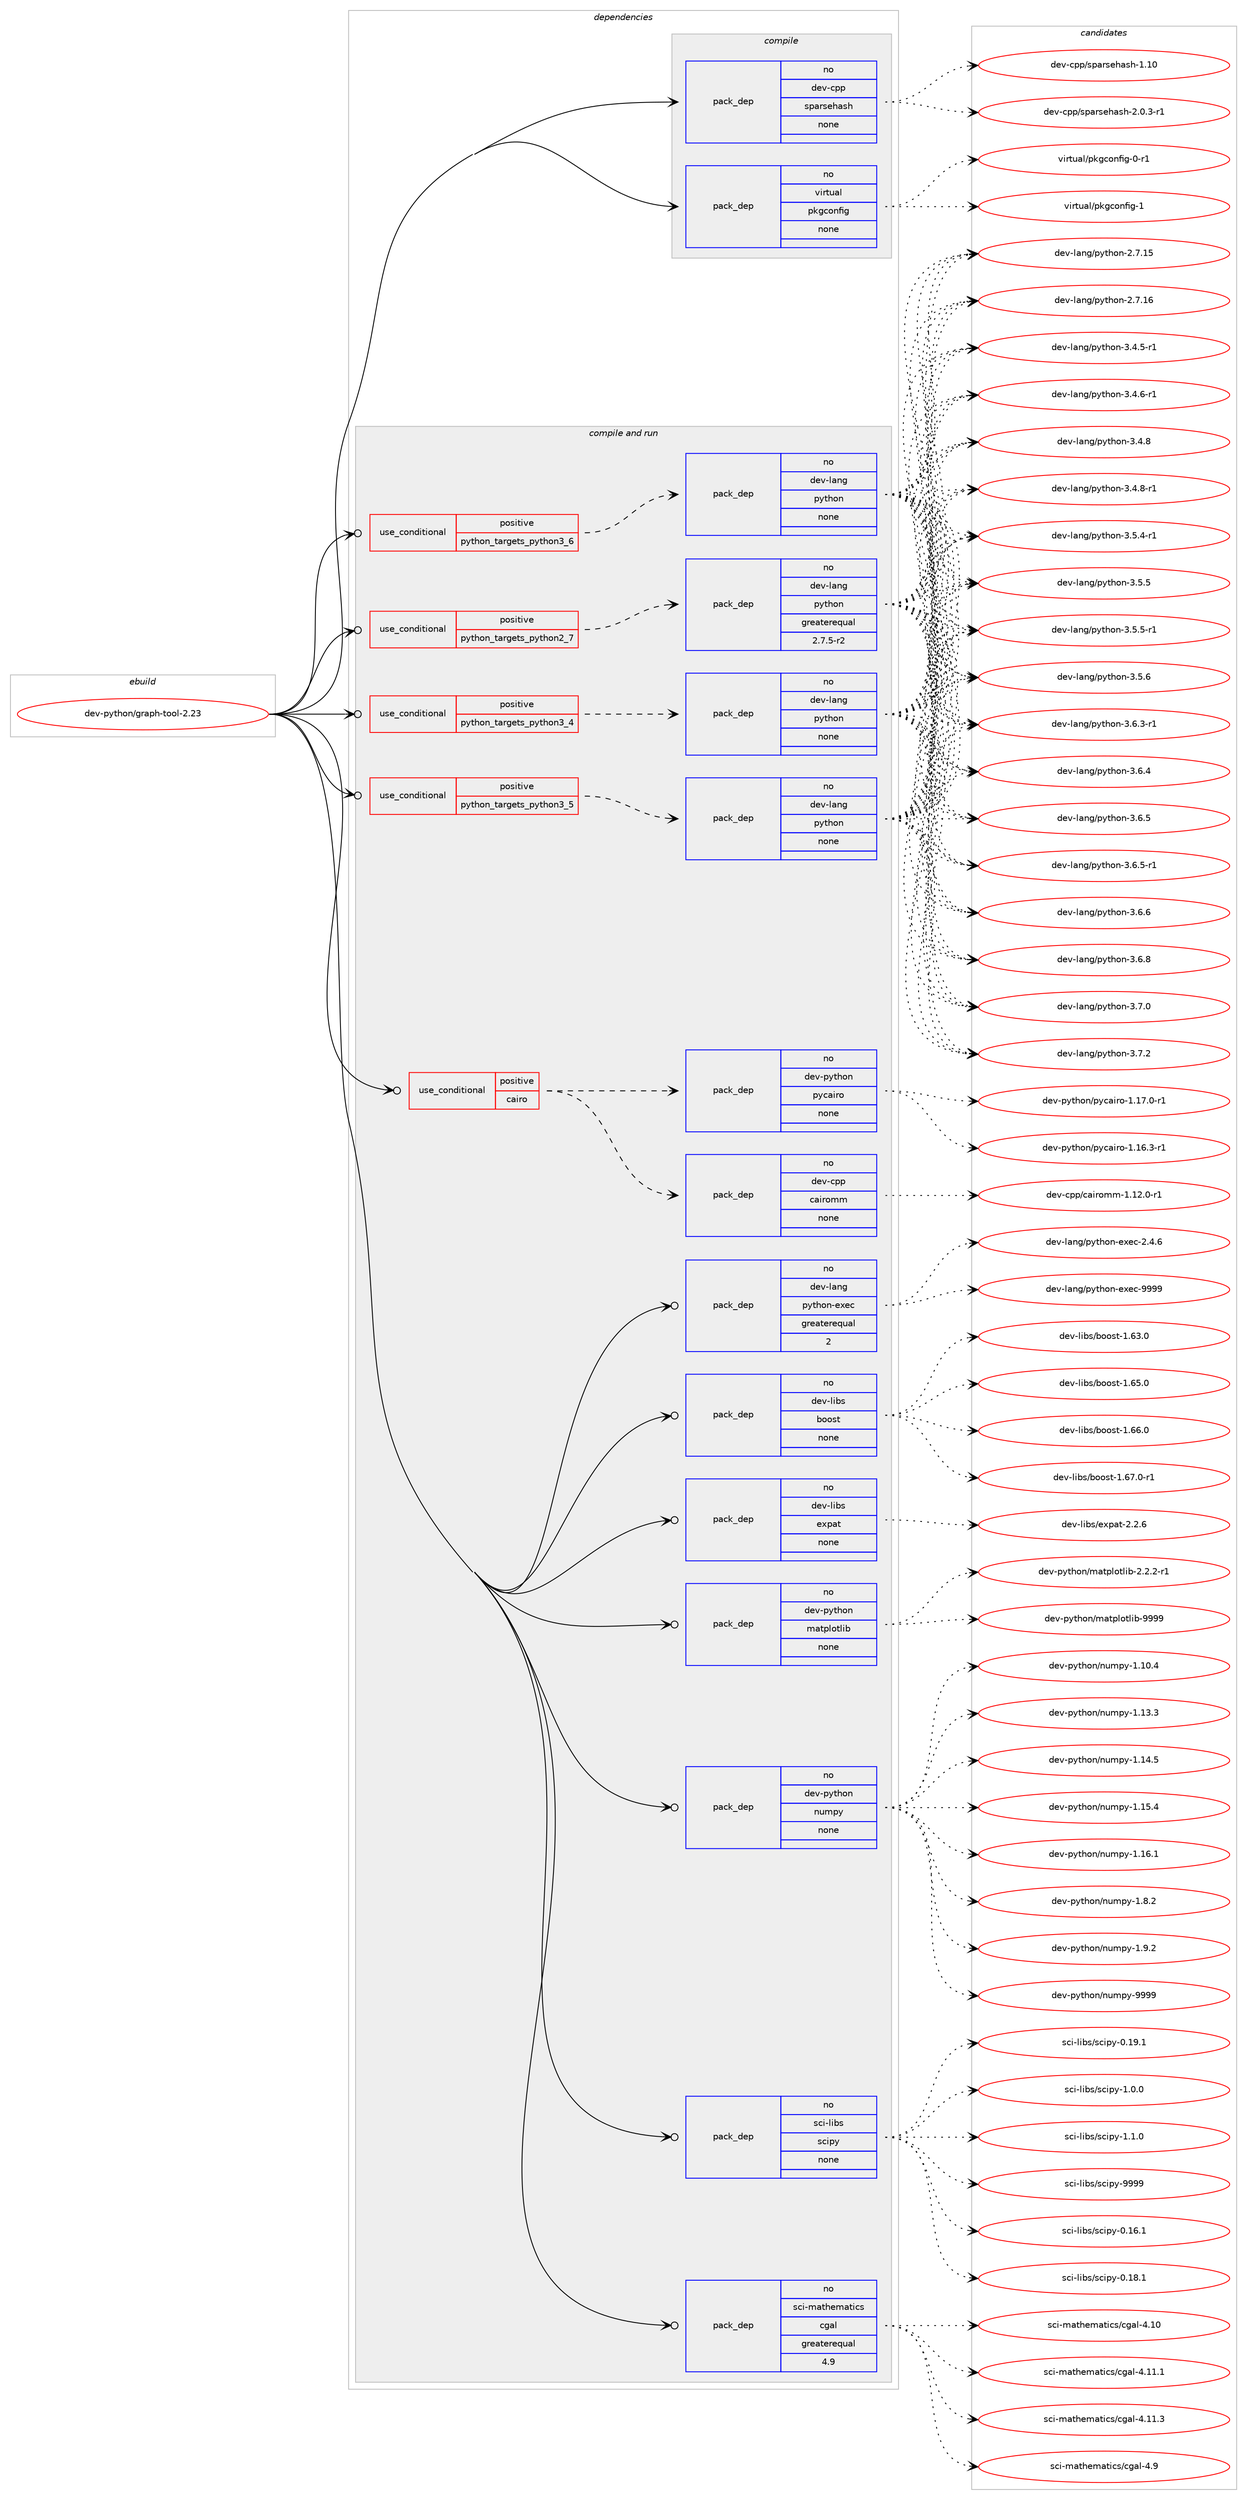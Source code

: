 digraph prolog {

# *************
# Graph options
# *************

newrank=true;
concentrate=true;
compound=true;
graph [rankdir=LR,fontname=Helvetica,fontsize=10,ranksep=1.5];#, ranksep=2.5, nodesep=0.2];
edge  [arrowhead=vee];
node  [fontname=Helvetica,fontsize=10];

# **********
# The ebuild
# **********

subgraph cluster_leftcol {
color=gray;
rank=same;
label=<<i>ebuild</i>>;
id [label="dev-python/graph-tool-2.23", color=red, width=4, href="../dev-python/graph-tool-2.23.svg"];
}

# ****************
# The dependencies
# ****************

subgraph cluster_midcol {
color=gray;
label=<<i>dependencies</i>>;
subgraph cluster_compile {
fillcolor="#eeeeee";
style=filled;
label=<<i>compile</i>>;
subgraph pack1013476 {
dependency1411865 [label=<<TABLE BORDER="0" CELLBORDER="1" CELLSPACING="0" CELLPADDING="4" WIDTH="220"><TR><TD ROWSPAN="6" CELLPADDING="30">pack_dep</TD></TR><TR><TD WIDTH="110">no</TD></TR><TR><TD>dev-cpp</TD></TR><TR><TD>sparsehash</TD></TR><TR><TD>none</TD></TR><TR><TD></TD></TR></TABLE>>, shape=none, color=blue];
}
id:e -> dependency1411865:w [weight=20,style="solid",arrowhead="vee"];
subgraph pack1013477 {
dependency1411866 [label=<<TABLE BORDER="0" CELLBORDER="1" CELLSPACING="0" CELLPADDING="4" WIDTH="220"><TR><TD ROWSPAN="6" CELLPADDING="30">pack_dep</TD></TR><TR><TD WIDTH="110">no</TD></TR><TR><TD>virtual</TD></TR><TR><TD>pkgconfig</TD></TR><TR><TD>none</TD></TR><TR><TD></TD></TR></TABLE>>, shape=none, color=blue];
}
id:e -> dependency1411866:w [weight=20,style="solid",arrowhead="vee"];
}
subgraph cluster_compileandrun {
fillcolor="#eeeeee";
style=filled;
label=<<i>compile and run</i>>;
subgraph cond375123 {
dependency1411867 [label=<<TABLE BORDER="0" CELLBORDER="1" CELLSPACING="0" CELLPADDING="4"><TR><TD ROWSPAN="3" CELLPADDING="10">use_conditional</TD></TR><TR><TD>positive</TD></TR><TR><TD>cairo</TD></TR></TABLE>>, shape=none, color=red];
subgraph pack1013478 {
dependency1411868 [label=<<TABLE BORDER="0" CELLBORDER="1" CELLSPACING="0" CELLPADDING="4" WIDTH="220"><TR><TD ROWSPAN="6" CELLPADDING="30">pack_dep</TD></TR><TR><TD WIDTH="110">no</TD></TR><TR><TD>dev-cpp</TD></TR><TR><TD>cairomm</TD></TR><TR><TD>none</TD></TR><TR><TD></TD></TR></TABLE>>, shape=none, color=blue];
}
dependency1411867:e -> dependency1411868:w [weight=20,style="dashed",arrowhead="vee"];
subgraph pack1013479 {
dependency1411869 [label=<<TABLE BORDER="0" CELLBORDER="1" CELLSPACING="0" CELLPADDING="4" WIDTH="220"><TR><TD ROWSPAN="6" CELLPADDING="30">pack_dep</TD></TR><TR><TD WIDTH="110">no</TD></TR><TR><TD>dev-python</TD></TR><TR><TD>pycairo</TD></TR><TR><TD>none</TD></TR><TR><TD></TD></TR></TABLE>>, shape=none, color=blue];
}
dependency1411867:e -> dependency1411869:w [weight=20,style="dashed",arrowhead="vee"];
}
id:e -> dependency1411867:w [weight=20,style="solid",arrowhead="odotvee"];
subgraph cond375124 {
dependency1411870 [label=<<TABLE BORDER="0" CELLBORDER="1" CELLSPACING="0" CELLPADDING="4"><TR><TD ROWSPAN="3" CELLPADDING="10">use_conditional</TD></TR><TR><TD>positive</TD></TR><TR><TD>python_targets_python2_7</TD></TR></TABLE>>, shape=none, color=red];
subgraph pack1013480 {
dependency1411871 [label=<<TABLE BORDER="0" CELLBORDER="1" CELLSPACING="0" CELLPADDING="4" WIDTH="220"><TR><TD ROWSPAN="6" CELLPADDING="30">pack_dep</TD></TR><TR><TD WIDTH="110">no</TD></TR><TR><TD>dev-lang</TD></TR><TR><TD>python</TD></TR><TR><TD>greaterequal</TD></TR><TR><TD>2.7.5-r2</TD></TR></TABLE>>, shape=none, color=blue];
}
dependency1411870:e -> dependency1411871:w [weight=20,style="dashed",arrowhead="vee"];
}
id:e -> dependency1411870:w [weight=20,style="solid",arrowhead="odotvee"];
subgraph cond375125 {
dependency1411872 [label=<<TABLE BORDER="0" CELLBORDER="1" CELLSPACING="0" CELLPADDING="4"><TR><TD ROWSPAN="3" CELLPADDING="10">use_conditional</TD></TR><TR><TD>positive</TD></TR><TR><TD>python_targets_python3_4</TD></TR></TABLE>>, shape=none, color=red];
subgraph pack1013481 {
dependency1411873 [label=<<TABLE BORDER="0" CELLBORDER="1" CELLSPACING="0" CELLPADDING="4" WIDTH="220"><TR><TD ROWSPAN="6" CELLPADDING="30">pack_dep</TD></TR><TR><TD WIDTH="110">no</TD></TR><TR><TD>dev-lang</TD></TR><TR><TD>python</TD></TR><TR><TD>none</TD></TR><TR><TD></TD></TR></TABLE>>, shape=none, color=blue];
}
dependency1411872:e -> dependency1411873:w [weight=20,style="dashed",arrowhead="vee"];
}
id:e -> dependency1411872:w [weight=20,style="solid",arrowhead="odotvee"];
subgraph cond375126 {
dependency1411874 [label=<<TABLE BORDER="0" CELLBORDER="1" CELLSPACING="0" CELLPADDING="4"><TR><TD ROWSPAN="3" CELLPADDING="10">use_conditional</TD></TR><TR><TD>positive</TD></TR><TR><TD>python_targets_python3_5</TD></TR></TABLE>>, shape=none, color=red];
subgraph pack1013482 {
dependency1411875 [label=<<TABLE BORDER="0" CELLBORDER="1" CELLSPACING="0" CELLPADDING="4" WIDTH="220"><TR><TD ROWSPAN="6" CELLPADDING="30">pack_dep</TD></TR><TR><TD WIDTH="110">no</TD></TR><TR><TD>dev-lang</TD></TR><TR><TD>python</TD></TR><TR><TD>none</TD></TR><TR><TD></TD></TR></TABLE>>, shape=none, color=blue];
}
dependency1411874:e -> dependency1411875:w [weight=20,style="dashed",arrowhead="vee"];
}
id:e -> dependency1411874:w [weight=20,style="solid",arrowhead="odotvee"];
subgraph cond375127 {
dependency1411876 [label=<<TABLE BORDER="0" CELLBORDER="1" CELLSPACING="0" CELLPADDING="4"><TR><TD ROWSPAN="3" CELLPADDING="10">use_conditional</TD></TR><TR><TD>positive</TD></TR><TR><TD>python_targets_python3_6</TD></TR></TABLE>>, shape=none, color=red];
subgraph pack1013483 {
dependency1411877 [label=<<TABLE BORDER="0" CELLBORDER="1" CELLSPACING="0" CELLPADDING="4" WIDTH="220"><TR><TD ROWSPAN="6" CELLPADDING="30">pack_dep</TD></TR><TR><TD WIDTH="110">no</TD></TR><TR><TD>dev-lang</TD></TR><TR><TD>python</TD></TR><TR><TD>none</TD></TR><TR><TD></TD></TR></TABLE>>, shape=none, color=blue];
}
dependency1411876:e -> dependency1411877:w [weight=20,style="dashed",arrowhead="vee"];
}
id:e -> dependency1411876:w [weight=20,style="solid",arrowhead="odotvee"];
subgraph pack1013484 {
dependency1411878 [label=<<TABLE BORDER="0" CELLBORDER="1" CELLSPACING="0" CELLPADDING="4" WIDTH="220"><TR><TD ROWSPAN="6" CELLPADDING="30">pack_dep</TD></TR><TR><TD WIDTH="110">no</TD></TR><TR><TD>dev-lang</TD></TR><TR><TD>python-exec</TD></TR><TR><TD>greaterequal</TD></TR><TR><TD>2</TD></TR></TABLE>>, shape=none, color=blue];
}
id:e -> dependency1411878:w [weight=20,style="solid",arrowhead="odotvee"];
subgraph pack1013485 {
dependency1411879 [label=<<TABLE BORDER="0" CELLBORDER="1" CELLSPACING="0" CELLPADDING="4" WIDTH="220"><TR><TD ROWSPAN="6" CELLPADDING="30">pack_dep</TD></TR><TR><TD WIDTH="110">no</TD></TR><TR><TD>dev-libs</TD></TR><TR><TD>boost</TD></TR><TR><TD>none</TD></TR><TR><TD></TD></TR></TABLE>>, shape=none, color=blue];
}
id:e -> dependency1411879:w [weight=20,style="solid",arrowhead="odotvee"];
subgraph pack1013486 {
dependency1411880 [label=<<TABLE BORDER="0" CELLBORDER="1" CELLSPACING="0" CELLPADDING="4" WIDTH="220"><TR><TD ROWSPAN="6" CELLPADDING="30">pack_dep</TD></TR><TR><TD WIDTH="110">no</TD></TR><TR><TD>dev-libs</TD></TR><TR><TD>expat</TD></TR><TR><TD>none</TD></TR><TR><TD></TD></TR></TABLE>>, shape=none, color=blue];
}
id:e -> dependency1411880:w [weight=20,style="solid",arrowhead="odotvee"];
subgraph pack1013487 {
dependency1411881 [label=<<TABLE BORDER="0" CELLBORDER="1" CELLSPACING="0" CELLPADDING="4" WIDTH="220"><TR><TD ROWSPAN="6" CELLPADDING="30">pack_dep</TD></TR><TR><TD WIDTH="110">no</TD></TR><TR><TD>dev-python</TD></TR><TR><TD>matplotlib</TD></TR><TR><TD>none</TD></TR><TR><TD></TD></TR></TABLE>>, shape=none, color=blue];
}
id:e -> dependency1411881:w [weight=20,style="solid",arrowhead="odotvee"];
subgraph pack1013488 {
dependency1411882 [label=<<TABLE BORDER="0" CELLBORDER="1" CELLSPACING="0" CELLPADDING="4" WIDTH="220"><TR><TD ROWSPAN="6" CELLPADDING="30">pack_dep</TD></TR><TR><TD WIDTH="110">no</TD></TR><TR><TD>dev-python</TD></TR><TR><TD>numpy</TD></TR><TR><TD>none</TD></TR><TR><TD></TD></TR></TABLE>>, shape=none, color=blue];
}
id:e -> dependency1411882:w [weight=20,style="solid",arrowhead="odotvee"];
subgraph pack1013489 {
dependency1411883 [label=<<TABLE BORDER="0" CELLBORDER="1" CELLSPACING="0" CELLPADDING="4" WIDTH="220"><TR><TD ROWSPAN="6" CELLPADDING="30">pack_dep</TD></TR><TR><TD WIDTH="110">no</TD></TR><TR><TD>sci-libs</TD></TR><TR><TD>scipy</TD></TR><TR><TD>none</TD></TR><TR><TD></TD></TR></TABLE>>, shape=none, color=blue];
}
id:e -> dependency1411883:w [weight=20,style="solid",arrowhead="odotvee"];
subgraph pack1013490 {
dependency1411884 [label=<<TABLE BORDER="0" CELLBORDER="1" CELLSPACING="0" CELLPADDING="4" WIDTH="220"><TR><TD ROWSPAN="6" CELLPADDING="30">pack_dep</TD></TR><TR><TD WIDTH="110">no</TD></TR><TR><TD>sci-mathematics</TD></TR><TR><TD>cgal</TD></TR><TR><TD>greaterequal</TD></TR><TR><TD>4.9</TD></TR></TABLE>>, shape=none, color=blue];
}
id:e -> dependency1411884:w [weight=20,style="solid",arrowhead="odotvee"];
}
subgraph cluster_run {
fillcolor="#eeeeee";
style=filled;
label=<<i>run</i>>;
}
}

# **************
# The candidates
# **************

subgraph cluster_choices {
rank=same;
color=gray;
label=<<i>candidates</i>>;

subgraph choice1013476 {
color=black;
nodesep=1;
choice10010111845991121124711511297114115101104971151044549464948 [label="dev-cpp/sparsehash-1.10", color=red, width=4,href="../dev-cpp/sparsehash-1.10.svg"];
choice10010111845991121124711511297114115101104971151044550464846514511449 [label="dev-cpp/sparsehash-2.0.3-r1", color=red, width=4,href="../dev-cpp/sparsehash-2.0.3-r1.svg"];
dependency1411865:e -> choice10010111845991121124711511297114115101104971151044549464948:w [style=dotted,weight="100"];
dependency1411865:e -> choice10010111845991121124711511297114115101104971151044550464846514511449:w [style=dotted,weight="100"];
}
subgraph choice1013477 {
color=black;
nodesep=1;
choice11810511411611797108471121071039911111010210510345484511449 [label="virtual/pkgconfig-0-r1", color=red, width=4,href="../virtual/pkgconfig-0-r1.svg"];
choice1181051141161179710847112107103991111101021051034549 [label="virtual/pkgconfig-1", color=red, width=4,href="../virtual/pkgconfig-1.svg"];
dependency1411866:e -> choice11810511411611797108471121071039911111010210510345484511449:w [style=dotted,weight="100"];
dependency1411866:e -> choice1181051141161179710847112107103991111101021051034549:w [style=dotted,weight="100"];
}
subgraph choice1013478 {
color=black;
nodesep=1;
choice1001011184599112112479997105114111109109454946495046484511449 [label="dev-cpp/cairomm-1.12.0-r1", color=red, width=4,href="../dev-cpp/cairomm-1.12.0-r1.svg"];
dependency1411868:e -> choice1001011184599112112479997105114111109109454946495046484511449:w [style=dotted,weight="100"];
}
subgraph choice1013479 {
color=black;
nodesep=1;
choice10010111845112121116104111110471121219997105114111454946495446514511449 [label="dev-python/pycairo-1.16.3-r1", color=red, width=4,href="../dev-python/pycairo-1.16.3-r1.svg"];
choice10010111845112121116104111110471121219997105114111454946495546484511449 [label="dev-python/pycairo-1.17.0-r1", color=red, width=4,href="../dev-python/pycairo-1.17.0-r1.svg"];
dependency1411869:e -> choice10010111845112121116104111110471121219997105114111454946495446514511449:w [style=dotted,weight="100"];
dependency1411869:e -> choice10010111845112121116104111110471121219997105114111454946495546484511449:w [style=dotted,weight="100"];
}
subgraph choice1013480 {
color=black;
nodesep=1;
choice10010111845108971101034711212111610411111045504655464953 [label="dev-lang/python-2.7.15", color=red, width=4,href="../dev-lang/python-2.7.15.svg"];
choice10010111845108971101034711212111610411111045504655464954 [label="dev-lang/python-2.7.16", color=red, width=4,href="../dev-lang/python-2.7.16.svg"];
choice1001011184510897110103471121211161041111104551465246534511449 [label="dev-lang/python-3.4.5-r1", color=red, width=4,href="../dev-lang/python-3.4.5-r1.svg"];
choice1001011184510897110103471121211161041111104551465246544511449 [label="dev-lang/python-3.4.6-r1", color=red, width=4,href="../dev-lang/python-3.4.6-r1.svg"];
choice100101118451089711010347112121116104111110455146524656 [label="dev-lang/python-3.4.8", color=red, width=4,href="../dev-lang/python-3.4.8.svg"];
choice1001011184510897110103471121211161041111104551465246564511449 [label="dev-lang/python-3.4.8-r1", color=red, width=4,href="../dev-lang/python-3.4.8-r1.svg"];
choice1001011184510897110103471121211161041111104551465346524511449 [label="dev-lang/python-3.5.4-r1", color=red, width=4,href="../dev-lang/python-3.5.4-r1.svg"];
choice100101118451089711010347112121116104111110455146534653 [label="dev-lang/python-3.5.5", color=red, width=4,href="../dev-lang/python-3.5.5.svg"];
choice1001011184510897110103471121211161041111104551465346534511449 [label="dev-lang/python-3.5.5-r1", color=red, width=4,href="../dev-lang/python-3.5.5-r1.svg"];
choice100101118451089711010347112121116104111110455146534654 [label="dev-lang/python-3.5.6", color=red, width=4,href="../dev-lang/python-3.5.6.svg"];
choice1001011184510897110103471121211161041111104551465446514511449 [label="dev-lang/python-3.6.3-r1", color=red, width=4,href="../dev-lang/python-3.6.3-r1.svg"];
choice100101118451089711010347112121116104111110455146544652 [label="dev-lang/python-3.6.4", color=red, width=4,href="../dev-lang/python-3.6.4.svg"];
choice100101118451089711010347112121116104111110455146544653 [label="dev-lang/python-3.6.5", color=red, width=4,href="../dev-lang/python-3.6.5.svg"];
choice1001011184510897110103471121211161041111104551465446534511449 [label="dev-lang/python-3.6.5-r1", color=red, width=4,href="../dev-lang/python-3.6.5-r1.svg"];
choice100101118451089711010347112121116104111110455146544654 [label="dev-lang/python-3.6.6", color=red, width=4,href="../dev-lang/python-3.6.6.svg"];
choice100101118451089711010347112121116104111110455146544656 [label="dev-lang/python-3.6.8", color=red, width=4,href="../dev-lang/python-3.6.8.svg"];
choice100101118451089711010347112121116104111110455146554648 [label="dev-lang/python-3.7.0", color=red, width=4,href="../dev-lang/python-3.7.0.svg"];
choice100101118451089711010347112121116104111110455146554650 [label="dev-lang/python-3.7.2", color=red, width=4,href="../dev-lang/python-3.7.2.svg"];
dependency1411871:e -> choice10010111845108971101034711212111610411111045504655464953:w [style=dotted,weight="100"];
dependency1411871:e -> choice10010111845108971101034711212111610411111045504655464954:w [style=dotted,weight="100"];
dependency1411871:e -> choice1001011184510897110103471121211161041111104551465246534511449:w [style=dotted,weight="100"];
dependency1411871:e -> choice1001011184510897110103471121211161041111104551465246544511449:w [style=dotted,weight="100"];
dependency1411871:e -> choice100101118451089711010347112121116104111110455146524656:w [style=dotted,weight="100"];
dependency1411871:e -> choice1001011184510897110103471121211161041111104551465246564511449:w [style=dotted,weight="100"];
dependency1411871:e -> choice1001011184510897110103471121211161041111104551465346524511449:w [style=dotted,weight="100"];
dependency1411871:e -> choice100101118451089711010347112121116104111110455146534653:w [style=dotted,weight="100"];
dependency1411871:e -> choice1001011184510897110103471121211161041111104551465346534511449:w [style=dotted,weight="100"];
dependency1411871:e -> choice100101118451089711010347112121116104111110455146534654:w [style=dotted,weight="100"];
dependency1411871:e -> choice1001011184510897110103471121211161041111104551465446514511449:w [style=dotted,weight="100"];
dependency1411871:e -> choice100101118451089711010347112121116104111110455146544652:w [style=dotted,weight="100"];
dependency1411871:e -> choice100101118451089711010347112121116104111110455146544653:w [style=dotted,weight="100"];
dependency1411871:e -> choice1001011184510897110103471121211161041111104551465446534511449:w [style=dotted,weight="100"];
dependency1411871:e -> choice100101118451089711010347112121116104111110455146544654:w [style=dotted,weight="100"];
dependency1411871:e -> choice100101118451089711010347112121116104111110455146544656:w [style=dotted,weight="100"];
dependency1411871:e -> choice100101118451089711010347112121116104111110455146554648:w [style=dotted,weight="100"];
dependency1411871:e -> choice100101118451089711010347112121116104111110455146554650:w [style=dotted,weight="100"];
}
subgraph choice1013481 {
color=black;
nodesep=1;
choice10010111845108971101034711212111610411111045504655464953 [label="dev-lang/python-2.7.15", color=red, width=4,href="../dev-lang/python-2.7.15.svg"];
choice10010111845108971101034711212111610411111045504655464954 [label="dev-lang/python-2.7.16", color=red, width=4,href="../dev-lang/python-2.7.16.svg"];
choice1001011184510897110103471121211161041111104551465246534511449 [label="dev-lang/python-3.4.5-r1", color=red, width=4,href="../dev-lang/python-3.4.5-r1.svg"];
choice1001011184510897110103471121211161041111104551465246544511449 [label="dev-lang/python-3.4.6-r1", color=red, width=4,href="../dev-lang/python-3.4.6-r1.svg"];
choice100101118451089711010347112121116104111110455146524656 [label="dev-lang/python-3.4.8", color=red, width=4,href="../dev-lang/python-3.4.8.svg"];
choice1001011184510897110103471121211161041111104551465246564511449 [label="dev-lang/python-3.4.8-r1", color=red, width=4,href="../dev-lang/python-3.4.8-r1.svg"];
choice1001011184510897110103471121211161041111104551465346524511449 [label="dev-lang/python-3.5.4-r1", color=red, width=4,href="../dev-lang/python-3.5.4-r1.svg"];
choice100101118451089711010347112121116104111110455146534653 [label="dev-lang/python-3.5.5", color=red, width=4,href="../dev-lang/python-3.5.5.svg"];
choice1001011184510897110103471121211161041111104551465346534511449 [label="dev-lang/python-3.5.5-r1", color=red, width=4,href="../dev-lang/python-3.5.5-r1.svg"];
choice100101118451089711010347112121116104111110455146534654 [label="dev-lang/python-3.5.6", color=red, width=4,href="../dev-lang/python-3.5.6.svg"];
choice1001011184510897110103471121211161041111104551465446514511449 [label="dev-lang/python-3.6.3-r1", color=red, width=4,href="../dev-lang/python-3.6.3-r1.svg"];
choice100101118451089711010347112121116104111110455146544652 [label="dev-lang/python-3.6.4", color=red, width=4,href="../dev-lang/python-3.6.4.svg"];
choice100101118451089711010347112121116104111110455146544653 [label="dev-lang/python-3.6.5", color=red, width=4,href="../dev-lang/python-3.6.5.svg"];
choice1001011184510897110103471121211161041111104551465446534511449 [label="dev-lang/python-3.6.5-r1", color=red, width=4,href="../dev-lang/python-3.6.5-r1.svg"];
choice100101118451089711010347112121116104111110455146544654 [label="dev-lang/python-3.6.6", color=red, width=4,href="../dev-lang/python-3.6.6.svg"];
choice100101118451089711010347112121116104111110455146544656 [label="dev-lang/python-3.6.8", color=red, width=4,href="../dev-lang/python-3.6.8.svg"];
choice100101118451089711010347112121116104111110455146554648 [label="dev-lang/python-3.7.0", color=red, width=4,href="../dev-lang/python-3.7.0.svg"];
choice100101118451089711010347112121116104111110455146554650 [label="dev-lang/python-3.7.2", color=red, width=4,href="../dev-lang/python-3.7.2.svg"];
dependency1411873:e -> choice10010111845108971101034711212111610411111045504655464953:w [style=dotted,weight="100"];
dependency1411873:e -> choice10010111845108971101034711212111610411111045504655464954:w [style=dotted,weight="100"];
dependency1411873:e -> choice1001011184510897110103471121211161041111104551465246534511449:w [style=dotted,weight="100"];
dependency1411873:e -> choice1001011184510897110103471121211161041111104551465246544511449:w [style=dotted,weight="100"];
dependency1411873:e -> choice100101118451089711010347112121116104111110455146524656:w [style=dotted,weight="100"];
dependency1411873:e -> choice1001011184510897110103471121211161041111104551465246564511449:w [style=dotted,weight="100"];
dependency1411873:e -> choice1001011184510897110103471121211161041111104551465346524511449:w [style=dotted,weight="100"];
dependency1411873:e -> choice100101118451089711010347112121116104111110455146534653:w [style=dotted,weight="100"];
dependency1411873:e -> choice1001011184510897110103471121211161041111104551465346534511449:w [style=dotted,weight="100"];
dependency1411873:e -> choice100101118451089711010347112121116104111110455146534654:w [style=dotted,weight="100"];
dependency1411873:e -> choice1001011184510897110103471121211161041111104551465446514511449:w [style=dotted,weight="100"];
dependency1411873:e -> choice100101118451089711010347112121116104111110455146544652:w [style=dotted,weight="100"];
dependency1411873:e -> choice100101118451089711010347112121116104111110455146544653:w [style=dotted,weight="100"];
dependency1411873:e -> choice1001011184510897110103471121211161041111104551465446534511449:w [style=dotted,weight="100"];
dependency1411873:e -> choice100101118451089711010347112121116104111110455146544654:w [style=dotted,weight="100"];
dependency1411873:e -> choice100101118451089711010347112121116104111110455146544656:w [style=dotted,weight="100"];
dependency1411873:e -> choice100101118451089711010347112121116104111110455146554648:w [style=dotted,weight="100"];
dependency1411873:e -> choice100101118451089711010347112121116104111110455146554650:w [style=dotted,weight="100"];
}
subgraph choice1013482 {
color=black;
nodesep=1;
choice10010111845108971101034711212111610411111045504655464953 [label="dev-lang/python-2.7.15", color=red, width=4,href="../dev-lang/python-2.7.15.svg"];
choice10010111845108971101034711212111610411111045504655464954 [label="dev-lang/python-2.7.16", color=red, width=4,href="../dev-lang/python-2.7.16.svg"];
choice1001011184510897110103471121211161041111104551465246534511449 [label="dev-lang/python-3.4.5-r1", color=red, width=4,href="../dev-lang/python-3.4.5-r1.svg"];
choice1001011184510897110103471121211161041111104551465246544511449 [label="dev-lang/python-3.4.6-r1", color=red, width=4,href="../dev-lang/python-3.4.6-r1.svg"];
choice100101118451089711010347112121116104111110455146524656 [label="dev-lang/python-3.4.8", color=red, width=4,href="../dev-lang/python-3.4.8.svg"];
choice1001011184510897110103471121211161041111104551465246564511449 [label="dev-lang/python-3.4.8-r1", color=red, width=4,href="../dev-lang/python-3.4.8-r1.svg"];
choice1001011184510897110103471121211161041111104551465346524511449 [label="dev-lang/python-3.5.4-r1", color=red, width=4,href="../dev-lang/python-3.5.4-r1.svg"];
choice100101118451089711010347112121116104111110455146534653 [label="dev-lang/python-3.5.5", color=red, width=4,href="../dev-lang/python-3.5.5.svg"];
choice1001011184510897110103471121211161041111104551465346534511449 [label="dev-lang/python-3.5.5-r1", color=red, width=4,href="../dev-lang/python-3.5.5-r1.svg"];
choice100101118451089711010347112121116104111110455146534654 [label="dev-lang/python-3.5.6", color=red, width=4,href="../dev-lang/python-3.5.6.svg"];
choice1001011184510897110103471121211161041111104551465446514511449 [label="dev-lang/python-3.6.3-r1", color=red, width=4,href="../dev-lang/python-3.6.3-r1.svg"];
choice100101118451089711010347112121116104111110455146544652 [label="dev-lang/python-3.6.4", color=red, width=4,href="../dev-lang/python-3.6.4.svg"];
choice100101118451089711010347112121116104111110455146544653 [label="dev-lang/python-3.6.5", color=red, width=4,href="../dev-lang/python-3.6.5.svg"];
choice1001011184510897110103471121211161041111104551465446534511449 [label="dev-lang/python-3.6.5-r1", color=red, width=4,href="../dev-lang/python-3.6.5-r1.svg"];
choice100101118451089711010347112121116104111110455146544654 [label="dev-lang/python-3.6.6", color=red, width=4,href="../dev-lang/python-3.6.6.svg"];
choice100101118451089711010347112121116104111110455146544656 [label="dev-lang/python-3.6.8", color=red, width=4,href="../dev-lang/python-3.6.8.svg"];
choice100101118451089711010347112121116104111110455146554648 [label="dev-lang/python-3.7.0", color=red, width=4,href="../dev-lang/python-3.7.0.svg"];
choice100101118451089711010347112121116104111110455146554650 [label="dev-lang/python-3.7.2", color=red, width=4,href="../dev-lang/python-3.7.2.svg"];
dependency1411875:e -> choice10010111845108971101034711212111610411111045504655464953:w [style=dotted,weight="100"];
dependency1411875:e -> choice10010111845108971101034711212111610411111045504655464954:w [style=dotted,weight="100"];
dependency1411875:e -> choice1001011184510897110103471121211161041111104551465246534511449:w [style=dotted,weight="100"];
dependency1411875:e -> choice1001011184510897110103471121211161041111104551465246544511449:w [style=dotted,weight="100"];
dependency1411875:e -> choice100101118451089711010347112121116104111110455146524656:w [style=dotted,weight="100"];
dependency1411875:e -> choice1001011184510897110103471121211161041111104551465246564511449:w [style=dotted,weight="100"];
dependency1411875:e -> choice1001011184510897110103471121211161041111104551465346524511449:w [style=dotted,weight="100"];
dependency1411875:e -> choice100101118451089711010347112121116104111110455146534653:w [style=dotted,weight="100"];
dependency1411875:e -> choice1001011184510897110103471121211161041111104551465346534511449:w [style=dotted,weight="100"];
dependency1411875:e -> choice100101118451089711010347112121116104111110455146534654:w [style=dotted,weight="100"];
dependency1411875:e -> choice1001011184510897110103471121211161041111104551465446514511449:w [style=dotted,weight="100"];
dependency1411875:e -> choice100101118451089711010347112121116104111110455146544652:w [style=dotted,weight="100"];
dependency1411875:e -> choice100101118451089711010347112121116104111110455146544653:w [style=dotted,weight="100"];
dependency1411875:e -> choice1001011184510897110103471121211161041111104551465446534511449:w [style=dotted,weight="100"];
dependency1411875:e -> choice100101118451089711010347112121116104111110455146544654:w [style=dotted,weight="100"];
dependency1411875:e -> choice100101118451089711010347112121116104111110455146544656:w [style=dotted,weight="100"];
dependency1411875:e -> choice100101118451089711010347112121116104111110455146554648:w [style=dotted,weight="100"];
dependency1411875:e -> choice100101118451089711010347112121116104111110455146554650:w [style=dotted,weight="100"];
}
subgraph choice1013483 {
color=black;
nodesep=1;
choice10010111845108971101034711212111610411111045504655464953 [label="dev-lang/python-2.7.15", color=red, width=4,href="../dev-lang/python-2.7.15.svg"];
choice10010111845108971101034711212111610411111045504655464954 [label="dev-lang/python-2.7.16", color=red, width=4,href="../dev-lang/python-2.7.16.svg"];
choice1001011184510897110103471121211161041111104551465246534511449 [label="dev-lang/python-3.4.5-r1", color=red, width=4,href="../dev-lang/python-3.4.5-r1.svg"];
choice1001011184510897110103471121211161041111104551465246544511449 [label="dev-lang/python-3.4.6-r1", color=red, width=4,href="../dev-lang/python-3.4.6-r1.svg"];
choice100101118451089711010347112121116104111110455146524656 [label="dev-lang/python-3.4.8", color=red, width=4,href="../dev-lang/python-3.4.8.svg"];
choice1001011184510897110103471121211161041111104551465246564511449 [label="dev-lang/python-3.4.8-r1", color=red, width=4,href="../dev-lang/python-3.4.8-r1.svg"];
choice1001011184510897110103471121211161041111104551465346524511449 [label="dev-lang/python-3.5.4-r1", color=red, width=4,href="../dev-lang/python-3.5.4-r1.svg"];
choice100101118451089711010347112121116104111110455146534653 [label="dev-lang/python-3.5.5", color=red, width=4,href="../dev-lang/python-3.5.5.svg"];
choice1001011184510897110103471121211161041111104551465346534511449 [label="dev-lang/python-3.5.5-r1", color=red, width=4,href="../dev-lang/python-3.5.5-r1.svg"];
choice100101118451089711010347112121116104111110455146534654 [label="dev-lang/python-3.5.6", color=red, width=4,href="../dev-lang/python-3.5.6.svg"];
choice1001011184510897110103471121211161041111104551465446514511449 [label="dev-lang/python-3.6.3-r1", color=red, width=4,href="../dev-lang/python-3.6.3-r1.svg"];
choice100101118451089711010347112121116104111110455146544652 [label="dev-lang/python-3.6.4", color=red, width=4,href="../dev-lang/python-3.6.4.svg"];
choice100101118451089711010347112121116104111110455146544653 [label="dev-lang/python-3.6.5", color=red, width=4,href="../dev-lang/python-3.6.5.svg"];
choice1001011184510897110103471121211161041111104551465446534511449 [label="dev-lang/python-3.6.5-r1", color=red, width=4,href="../dev-lang/python-3.6.5-r1.svg"];
choice100101118451089711010347112121116104111110455146544654 [label="dev-lang/python-3.6.6", color=red, width=4,href="../dev-lang/python-3.6.6.svg"];
choice100101118451089711010347112121116104111110455146544656 [label="dev-lang/python-3.6.8", color=red, width=4,href="../dev-lang/python-3.6.8.svg"];
choice100101118451089711010347112121116104111110455146554648 [label="dev-lang/python-3.7.0", color=red, width=4,href="../dev-lang/python-3.7.0.svg"];
choice100101118451089711010347112121116104111110455146554650 [label="dev-lang/python-3.7.2", color=red, width=4,href="../dev-lang/python-3.7.2.svg"];
dependency1411877:e -> choice10010111845108971101034711212111610411111045504655464953:w [style=dotted,weight="100"];
dependency1411877:e -> choice10010111845108971101034711212111610411111045504655464954:w [style=dotted,weight="100"];
dependency1411877:e -> choice1001011184510897110103471121211161041111104551465246534511449:w [style=dotted,weight="100"];
dependency1411877:e -> choice1001011184510897110103471121211161041111104551465246544511449:w [style=dotted,weight="100"];
dependency1411877:e -> choice100101118451089711010347112121116104111110455146524656:w [style=dotted,weight="100"];
dependency1411877:e -> choice1001011184510897110103471121211161041111104551465246564511449:w [style=dotted,weight="100"];
dependency1411877:e -> choice1001011184510897110103471121211161041111104551465346524511449:w [style=dotted,weight="100"];
dependency1411877:e -> choice100101118451089711010347112121116104111110455146534653:w [style=dotted,weight="100"];
dependency1411877:e -> choice1001011184510897110103471121211161041111104551465346534511449:w [style=dotted,weight="100"];
dependency1411877:e -> choice100101118451089711010347112121116104111110455146534654:w [style=dotted,weight="100"];
dependency1411877:e -> choice1001011184510897110103471121211161041111104551465446514511449:w [style=dotted,weight="100"];
dependency1411877:e -> choice100101118451089711010347112121116104111110455146544652:w [style=dotted,weight="100"];
dependency1411877:e -> choice100101118451089711010347112121116104111110455146544653:w [style=dotted,weight="100"];
dependency1411877:e -> choice1001011184510897110103471121211161041111104551465446534511449:w [style=dotted,weight="100"];
dependency1411877:e -> choice100101118451089711010347112121116104111110455146544654:w [style=dotted,weight="100"];
dependency1411877:e -> choice100101118451089711010347112121116104111110455146544656:w [style=dotted,weight="100"];
dependency1411877:e -> choice100101118451089711010347112121116104111110455146554648:w [style=dotted,weight="100"];
dependency1411877:e -> choice100101118451089711010347112121116104111110455146554650:w [style=dotted,weight="100"];
}
subgraph choice1013484 {
color=black;
nodesep=1;
choice1001011184510897110103471121211161041111104510112010199455046524654 [label="dev-lang/python-exec-2.4.6", color=red, width=4,href="../dev-lang/python-exec-2.4.6.svg"];
choice10010111845108971101034711212111610411111045101120101994557575757 [label="dev-lang/python-exec-9999", color=red, width=4,href="../dev-lang/python-exec-9999.svg"];
dependency1411878:e -> choice1001011184510897110103471121211161041111104510112010199455046524654:w [style=dotted,weight="100"];
dependency1411878:e -> choice10010111845108971101034711212111610411111045101120101994557575757:w [style=dotted,weight="100"];
}
subgraph choice1013485 {
color=black;
nodesep=1;
choice1001011184510810598115479811111111511645494654514648 [label="dev-libs/boost-1.63.0", color=red, width=4,href="../dev-libs/boost-1.63.0.svg"];
choice1001011184510810598115479811111111511645494654534648 [label="dev-libs/boost-1.65.0", color=red, width=4,href="../dev-libs/boost-1.65.0.svg"];
choice1001011184510810598115479811111111511645494654544648 [label="dev-libs/boost-1.66.0", color=red, width=4,href="../dev-libs/boost-1.66.0.svg"];
choice10010111845108105981154798111111115116454946545546484511449 [label="dev-libs/boost-1.67.0-r1", color=red, width=4,href="../dev-libs/boost-1.67.0-r1.svg"];
dependency1411879:e -> choice1001011184510810598115479811111111511645494654514648:w [style=dotted,weight="100"];
dependency1411879:e -> choice1001011184510810598115479811111111511645494654534648:w [style=dotted,weight="100"];
dependency1411879:e -> choice1001011184510810598115479811111111511645494654544648:w [style=dotted,weight="100"];
dependency1411879:e -> choice10010111845108105981154798111111115116454946545546484511449:w [style=dotted,weight="100"];
}
subgraph choice1013486 {
color=black;
nodesep=1;
choice10010111845108105981154710112011297116455046504654 [label="dev-libs/expat-2.2.6", color=red, width=4,href="../dev-libs/expat-2.2.6.svg"];
dependency1411880:e -> choice10010111845108105981154710112011297116455046504654:w [style=dotted,weight="100"];
}
subgraph choice1013487 {
color=black;
nodesep=1;
choice100101118451121211161041111104710997116112108111116108105984550465046504511449 [label="dev-python/matplotlib-2.2.2-r1", color=red, width=4,href="../dev-python/matplotlib-2.2.2-r1.svg"];
choice100101118451121211161041111104710997116112108111116108105984557575757 [label="dev-python/matplotlib-9999", color=red, width=4,href="../dev-python/matplotlib-9999.svg"];
dependency1411881:e -> choice100101118451121211161041111104710997116112108111116108105984550465046504511449:w [style=dotted,weight="100"];
dependency1411881:e -> choice100101118451121211161041111104710997116112108111116108105984557575757:w [style=dotted,weight="100"];
}
subgraph choice1013488 {
color=black;
nodesep=1;
choice100101118451121211161041111104711011710911212145494649484652 [label="dev-python/numpy-1.10.4", color=red, width=4,href="../dev-python/numpy-1.10.4.svg"];
choice100101118451121211161041111104711011710911212145494649514651 [label="dev-python/numpy-1.13.3", color=red, width=4,href="../dev-python/numpy-1.13.3.svg"];
choice100101118451121211161041111104711011710911212145494649524653 [label="dev-python/numpy-1.14.5", color=red, width=4,href="../dev-python/numpy-1.14.5.svg"];
choice100101118451121211161041111104711011710911212145494649534652 [label="dev-python/numpy-1.15.4", color=red, width=4,href="../dev-python/numpy-1.15.4.svg"];
choice100101118451121211161041111104711011710911212145494649544649 [label="dev-python/numpy-1.16.1", color=red, width=4,href="../dev-python/numpy-1.16.1.svg"];
choice1001011184511212111610411111047110117109112121454946564650 [label="dev-python/numpy-1.8.2", color=red, width=4,href="../dev-python/numpy-1.8.2.svg"];
choice1001011184511212111610411111047110117109112121454946574650 [label="dev-python/numpy-1.9.2", color=red, width=4,href="../dev-python/numpy-1.9.2.svg"];
choice10010111845112121116104111110471101171091121214557575757 [label="dev-python/numpy-9999", color=red, width=4,href="../dev-python/numpy-9999.svg"];
dependency1411882:e -> choice100101118451121211161041111104711011710911212145494649484652:w [style=dotted,weight="100"];
dependency1411882:e -> choice100101118451121211161041111104711011710911212145494649514651:w [style=dotted,weight="100"];
dependency1411882:e -> choice100101118451121211161041111104711011710911212145494649524653:w [style=dotted,weight="100"];
dependency1411882:e -> choice100101118451121211161041111104711011710911212145494649534652:w [style=dotted,weight="100"];
dependency1411882:e -> choice100101118451121211161041111104711011710911212145494649544649:w [style=dotted,weight="100"];
dependency1411882:e -> choice1001011184511212111610411111047110117109112121454946564650:w [style=dotted,weight="100"];
dependency1411882:e -> choice1001011184511212111610411111047110117109112121454946574650:w [style=dotted,weight="100"];
dependency1411882:e -> choice10010111845112121116104111110471101171091121214557575757:w [style=dotted,weight="100"];
}
subgraph choice1013489 {
color=black;
nodesep=1;
choice115991054510810598115471159910511212145484649544649 [label="sci-libs/scipy-0.16.1", color=red, width=4,href="../sci-libs/scipy-0.16.1.svg"];
choice115991054510810598115471159910511212145484649564649 [label="sci-libs/scipy-0.18.1", color=red, width=4,href="../sci-libs/scipy-0.18.1.svg"];
choice115991054510810598115471159910511212145484649574649 [label="sci-libs/scipy-0.19.1", color=red, width=4,href="../sci-libs/scipy-0.19.1.svg"];
choice1159910545108105981154711599105112121454946484648 [label="sci-libs/scipy-1.0.0", color=red, width=4,href="../sci-libs/scipy-1.0.0.svg"];
choice1159910545108105981154711599105112121454946494648 [label="sci-libs/scipy-1.1.0", color=red, width=4,href="../sci-libs/scipy-1.1.0.svg"];
choice11599105451081059811547115991051121214557575757 [label="sci-libs/scipy-9999", color=red, width=4,href="../sci-libs/scipy-9999.svg"];
dependency1411883:e -> choice115991054510810598115471159910511212145484649544649:w [style=dotted,weight="100"];
dependency1411883:e -> choice115991054510810598115471159910511212145484649564649:w [style=dotted,weight="100"];
dependency1411883:e -> choice115991054510810598115471159910511212145484649574649:w [style=dotted,weight="100"];
dependency1411883:e -> choice1159910545108105981154711599105112121454946484648:w [style=dotted,weight="100"];
dependency1411883:e -> choice1159910545108105981154711599105112121454946494648:w [style=dotted,weight="100"];
dependency1411883:e -> choice11599105451081059811547115991051121214557575757:w [style=dotted,weight="100"];
}
subgraph choice1013490 {
color=black;
nodesep=1;
choice11599105451099711610410110997116105991154799103971084552464948 [label="sci-mathematics/cgal-4.10", color=red, width=4,href="../sci-mathematics/cgal-4.10.svg"];
choice115991054510997116104101109971161059911547991039710845524649494649 [label="sci-mathematics/cgal-4.11.1", color=red, width=4,href="../sci-mathematics/cgal-4.11.1.svg"];
choice115991054510997116104101109971161059911547991039710845524649494651 [label="sci-mathematics/cgal-4.11.3", color=red, width=4,href="../sci-mathematics/cgal-4.11.3.svg"];
choice115991054510997116104101109971161059911547991039710845524657 [label="sci-mathematics/cgal-4.9", color=red, width=4,href="../sci-mathematics/cgal-4.9.svg"];
dependency1411884:e -> choice11599105451099711610410110997116105991154799103971084552464948:w [style=dotted,weight="100"];
dependency1411884:e -> choice115991054510997116104101109971161059911547991039710845524649494649:w [style=dotted,weight="100"];
dependency1411884:e -> choice115991054510997116104101109971161059911547991039710845524649494651:w [style=dotted,weight="100"];
dependency1411884:e -> choice115991054510997116104101109971161059911547991039710845524657:w [style=dotted,weight="100"];
}
}

}
